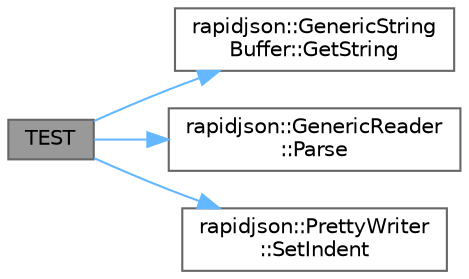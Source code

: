 digraph "TEST"
{
 // LATEX_PDF_SIZE
  bgcolor="transparent";
  edge [fontname=Helvetica,fontsize=10,labelfontname=Helvetica,labelfontsize=10];
  node [fontname=Helvetica,fontsize=10,shape=box,height=0.2,width=0.4];
  rankdir="LR";
  Node1 [id="Node000001",label="TEST",height=0.2,width=0.4,color="gray40", fillcolor="grey60", style="filled", fontcolor="black",tooltip=" "];
  Node1 -> Node2 [id="edge1_Node000001_Node000002",color="steelblue1",style="solid",tooltip=" "];
  Node2 [id="Node000002",label="rapidjson::GenericString\lBuffer::GetString",height=0.2,width=0.4,color="grey40", fillcolor="white", style="filled",URL="$classrapidjson_1_1_generic_string_buffer.html#a138330b64d530a2c35f702d4e207ac2f",tooltip=" "];
  Node1 -> Node3 [id="edge2_Node000001_Node000003",color="steelblue1",style="solid",tooltip=" "];
  Node3 [id="Node000003",label="rapidjson::GenericReader\l::Parse",height=0.2,width=0.4,color="grey40", fillcolor="white", style="filled",URL="$classrapidjson_1_1_generic_reader.html#ac9c540b77de19661f6f45e04b9b0937b",tooltip="Parse JSON text."];
  Node1 -> Node4 [id="edge3_Node000001_Node000004",color="steelblue1",style="solid",tooltip=" "];
  Node4 [id="Node000004",label="rapidjson::PrettyWriter\l::SetIndent",height=0.2,width=0.4,color="grey40", fillcolor="white", style="filled",URL="$classrapidjson_1_1_pretty_writer.html#a3df0ae89777b082aca183f12d0b113d5",tooltip="Set custom indentation."];
}
